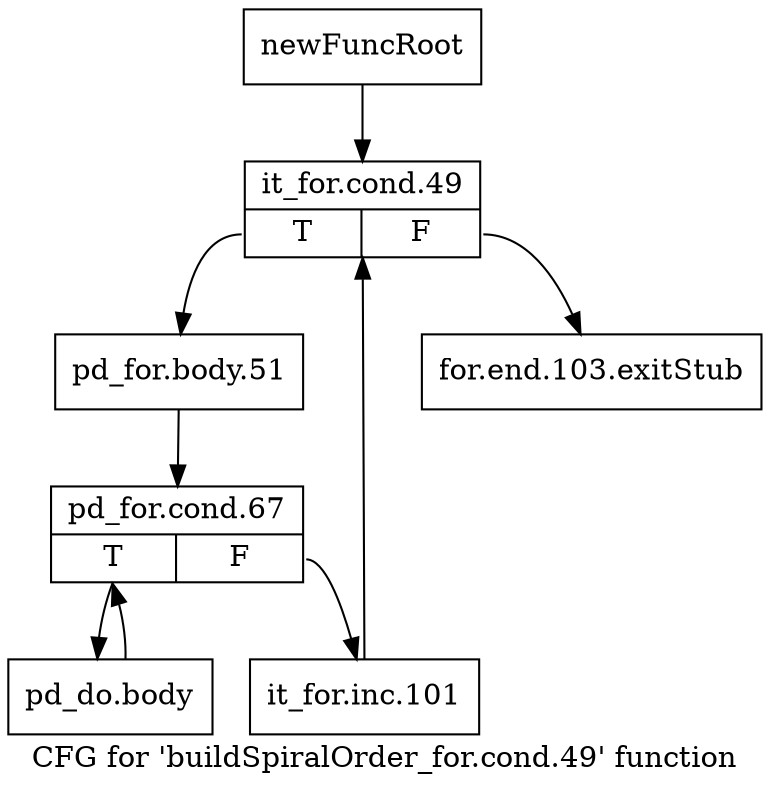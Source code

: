 digraph "CFG for 'buildSpiralOrder_for.cond.49' function" {
	label="CFG for 'buildSpiralOrder_for.cond.49' function";

	Node0x48674c0 [shape=record,label="{newFuncRoot}"];
	Node0x48674c0 -> Node0x4867560;
	Node0x4867510 [shape=record,label="{for.end.103.exitStub}"];
	Node0x4867560 [shape=record,label="{it_for.cond.49|{<s0>T|<s1>F}}"];
	Node0x4867560:s0 -> Node0x48675b0;
	Node0x4867560:s1 -> Node0x4867510;
	Node0x48675b0 [shape=record,label="{pd_for.body.51}"];
	Node0x48675b0 -> Node0x4867600;
	Node0x4867600 [shape=record,label="{pd_for.cond.67|{<s0>T|<s1>F}}"];
	Node0x4867600:s0 -> Node0x48676a0;
	Node0x4867600:s1 -> Node0x4867650;
	Node0x4867650 [shape=record,label="{it_for.inc.101}"];
	Node0x4867650 -> Node0x4867560;
	Node0x48676a0 [shape=record,label="{pd_do.body}"];
	Node0x48676a0 -> Node0x4867600;
}
